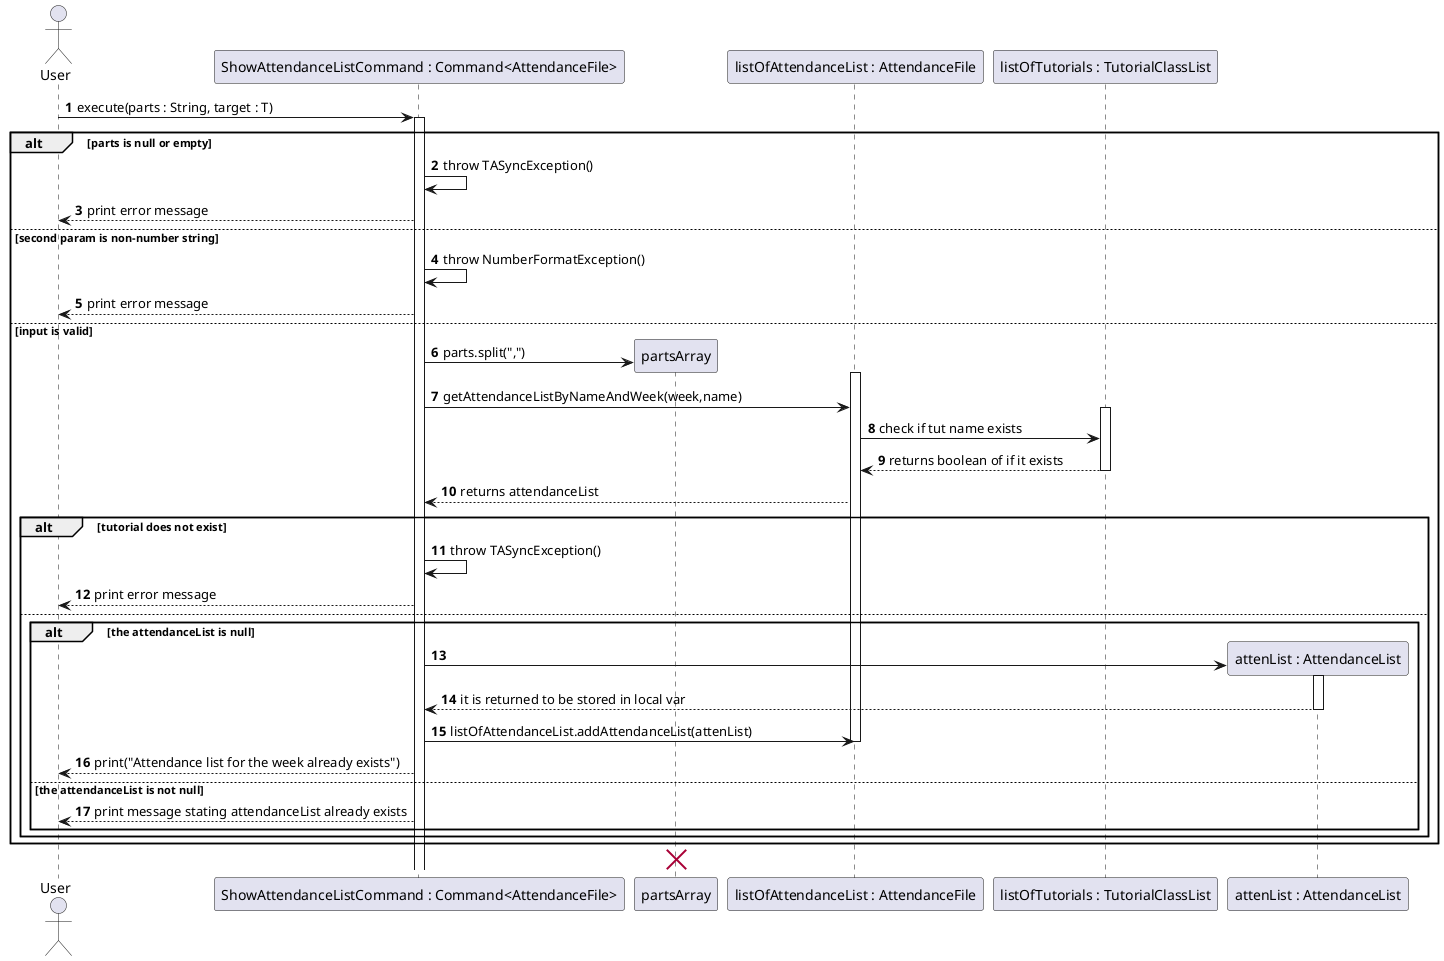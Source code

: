 @startuml
'https://plantuml.com/sequence-diagram

autonumber
actor User
participant "ShowAttendanceListCommand : Command<AttendanceFile>" as command
participant "partsArray" as parts
participant "listOfAttendanceList : AttendanceFile" as listOfAttendanceList
participant "listOfTutorials : TutorialClassList" as listOfTutorials
participant "attenList : AttendanceList" as attenList


User -> command : execute(parts : String, target : T)
activate command
alt parts is null or empty
command -> command : throw TASyncException()
command --> User : print error message
else second param is non-number string
command -> command : throw NumberFormatException()
command --> User : print error message
else input is valid
create parts
command -> parts : parts.split(",")
activate listOfAttendanceList
command -> listOfAttendanceList : getAttendanceListByNameAndWeek(week,name)
activate listOfTutorials
listOfAttendanceList -> listOfTutorials : check if tut name exists
listOfTutorials --> listOfAttendanceList: returns boolean of if it exists
deactivate listOfTutorials

listOfAttendanceList --> command : returns attendanceList
alt tutorial does not exist
command -> command : throw TASyncException()
command --> User : print error message
else
alt the attendanceList is null
create attenList
command -> attenList
activate attenList
attenList --> command : it is returned to be stored in local var
deactivate attenList
command -> listOfAttendanceList : listOfAttendanceList.addAttendanceList(attenList)


deactivate listOfAttendanceList
command --> User : print("Attendance list for the week already exists")
else the attendanceList is not null
command --> User : print message stating attendanceList already exists
end alt
end alt
end alt

destroy parts
@enduml